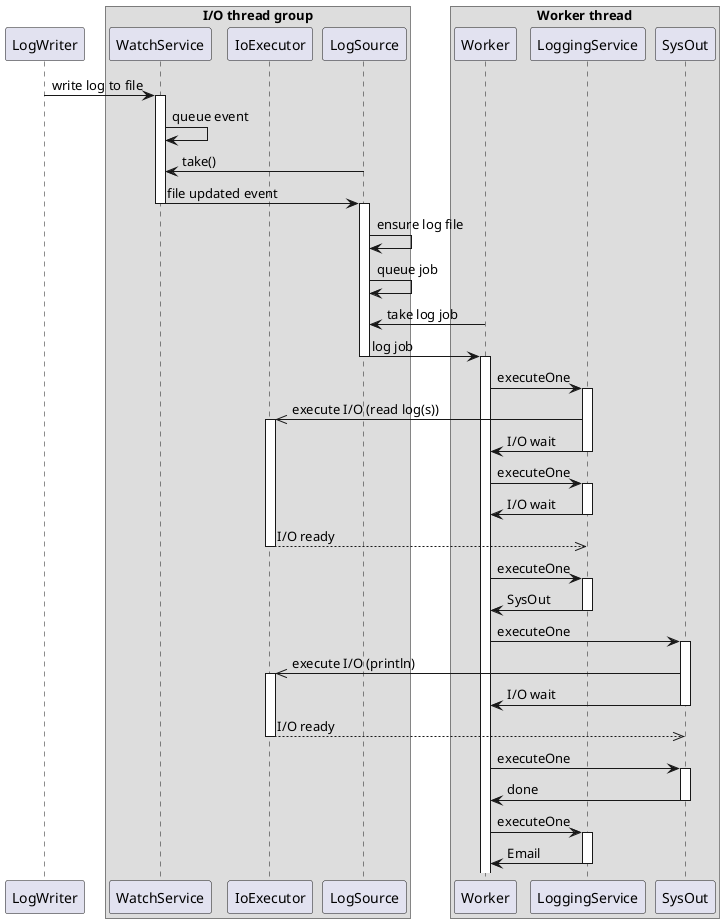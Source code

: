 '
' Copyright (C) 2021-2023 Objectos Software LTDA.
'
' Licensed under the Apache License, Version 2.0 (the "License");
' you may not use this file except in compliance with the License.
' You may obtain a copy of the License at
'
' http://www.apache.org/licenses/LICENSE-2.0
'
' Unless required by applicable law or agreed to in writing, software
' distributed under the License is distributed on an "AS IS" BASIS,
' WITHOUT WARRANTIES OR CONDITIONS OF ANY KIND, either express or implied.
' See the License for the specific language governing permissions and
' limitations under the License.
'

@startuml

' config

skinparam shadowing false

participant LogWriter

box "I/O thread group"
participant WatchService
participant IoExecutor
participant LogSource
end box

box "Worker thread"
participant Worker
participant LoggingService
participant SysOut
end box

LogWriter -> WatchService : write log to file

activate WatchService

WatchService -> WatchService : queue event

LogSource -> WatchService : take()

WatchService -> LogSource : file updated event

deactivate WatchService
activate LogSource

LogSource -> LogSource : ensure log file

LogSource -> LogSource : queue job

Worker -> LogSource : take log job

LogSource -> Worker : log job

deactivate LogSource
activate Worker

Worker -> LoggingService : executeOne
activate LoggingService
LoggingService ->> IoExecutor : execute I/O (read log(s))
activate IoExecutor
LoggingService -> Worker : I/O wait
deactivate LoggingService

Worker -> LoggingService : executeOne
activate LoggingService
LoggingService -> Worker : I/O wait
deactivate LoggingService

IoExecutor -->> LoggingService : I/O ready
deactivate IoExecutor 

Worker -> LoggingService : executeOne
activate LoggingService
LoggingService -> Worker : SysOut
deactivate LoggingService

Worker -> SysOut : executeOne
activate SysOut
SysOut ->> IoExecutor : execute I/O (println)
activate IoExecutor
SysOut -> Worker : I/O wait
deactivate SysOut

IoExecutor -->> SysOut : I/O ready
deactivate IoExecutor 

Worker -> SysOut : executeOne
activate SysOut
SysOut -> Worker : done
deactivate SysOut

Worker -> LoggingService : executeOne
activate LoggingService
LoggingService -> Worker : Email
deactivate LoggingService

@enduml